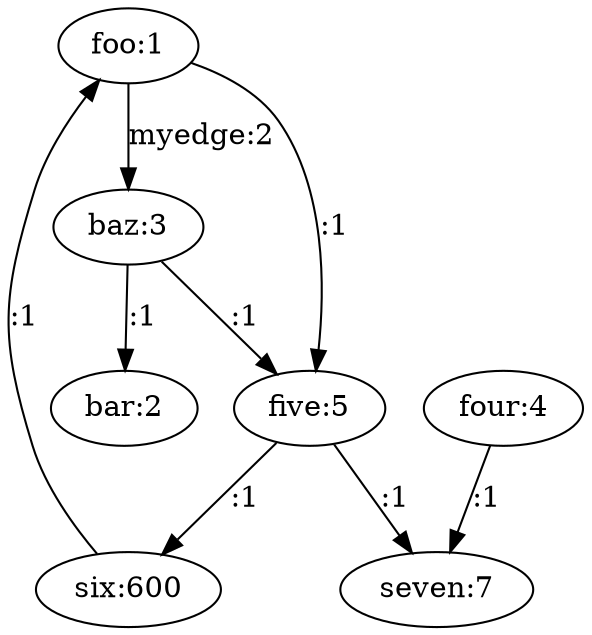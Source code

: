 digraph Adjacency_matrix
{
	# vertices:
	v0x5ac0500 [label="foo:1"];
	v0x5ac0580 [label="bar:2"];
	v0x5ac0600 [label="baz:3"];
	v0x5ac0680 [label="four:4"];
	v0x5ac0700 [label="five:5"];
	v0x5ac0780 [label="six:600"];
	v0x5ac0800 [label="seven:7"];

	# edges:
	v0x5ac0500 -> v0x5ac0600 [label="myedge:2"];
	v0x5ac0500 -> v0x5ac0700 [label=":1"];
	v0x5ac0600 -> v0x5ac0580 [label=":1"];
	v0x5ac0600 -> v0x5ac0700 [label=":1"];
	v0x5ac0680 -> v0x5ac0800 [label=":1"];
	v0x5ac0700 -> v0x5ac0780 [label=":1"];
	v0x5ac0700 -> v0x5ac0800 [label=":1"];
	v0x5ac0780 -> v0x5ac0500 [label=":1"];

	# adjacency:
	# 0,0,1,0,1,0,0,
	# 0,0,0,0,0,0,0,
	# 0,1,0,0,1,0,0,
	# 0,0,0,0,0,0,1,
	# 0,0,0,0,0,1,1,
	# 1,0,0,0,0,0,0,
	# 0,0,0,0,0,0,0,

}


